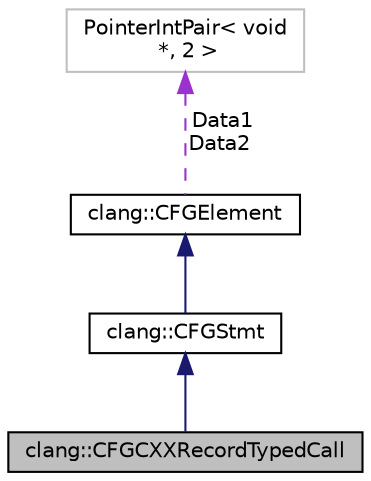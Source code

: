digraph "clang::CFGCXXRecordTypedCall"
{
 // LATEX_PDF_SIZE
  bgcolor="transparent";
  edge [fontname="Helvetica",fontsize="10",labelfontname="Helvetica",labelfontsize="10"];
  node [fontname="Helvetica",fontsize="10",shape=record];
  Node1 [label="clang::CFGCXXRecordTypedCall",height=0.2,width=0.4,color="black", fillcolor="grey75", style="filled", fontcolor="black",tooltip="Represents a function call that returns a C++ object by value."];
  Node2 -> Node1 [dir="back",color="midnightblue",fontsize="10",style="solid",fontname="Helvetica"];
  Node2 [label="clang::CFGStmt",height=0.2,width=0.4,color="black",URL="$classclang_1_1CFGStmt.html",tooltip=" "];
  Node3 -> Node2 [dir="back",color="midnightblue",fontsize="10",style="solid",fontname="Helvetica"];
  Node3 [label="clang::CFGElement",height=0.2,width=0.4,color="black",URL="$classclang_1_1CFGElement.html",tooltip="Represents a top-level expression in a basic block."];
  Node4 -> Node3 [dir="back",color="darkorchid3",fontsize="10",style="dashed",label=" Data1\nData2" ,fontname="Helvetica"];
  Node4 [label="PointerIntPair\< void\l *, 2 \>",height=0.2,width=0.4,color="grey75",tooltip=" "];
}
